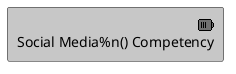 {
  "sha1": "cpvsnv4f1ujr1mwobyyo6i4jyikxrbi",
  "insertion": {
    "when": "2025-05-14T17:43:58.758Z",
    "url": "https://forum.plantuml.net/15788/where-can-i-find-the-archimate-sprites?show=15788",
    "user": "The-Lum"
  }
}
@startuml
skinparam Shadowing false
skinparam monochrome true
!include <archimate/Archimate>

archimate #LightGreen "Social Media%n() Competency" as SMC <<strategy-resource>>
@enduml
